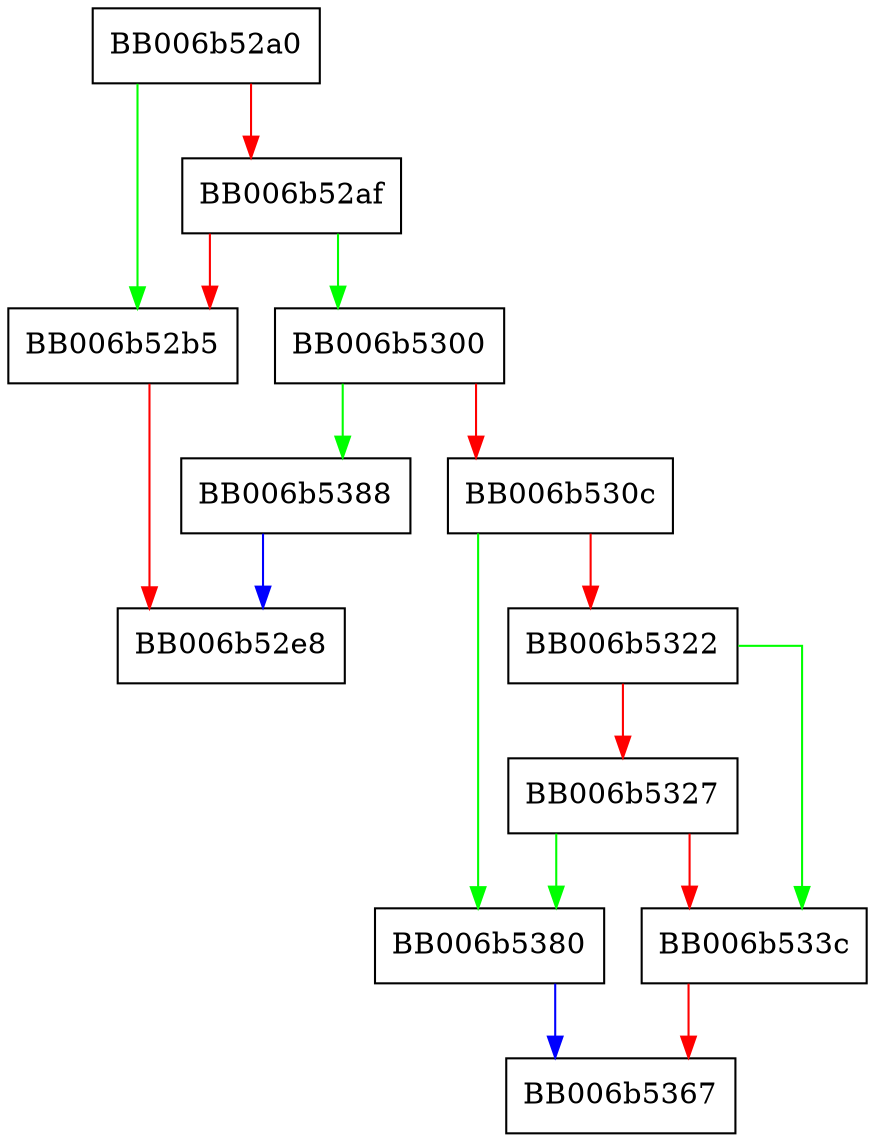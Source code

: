 digraph x25519_to_PrivateKeyInfo_der_encode {
  node [shape="box"];
  graph [splines=ortho];
  BB006b52a0 -> BB006b52b5 [color="green"];
  BB006b52a0 -> BB006b52af [color="red"];
  BB006b52af -> BB006b5300 [color="green"];
  BB006b52af -> BB006b52b5 [color="red"];
  BB006b52b5 -> BB006b52e8 [color="red"];
  BB006b5300 -> BB006b5388 [color="green"];
  BB006b5300 -> BB006b530c [color="red"];
  BB006b530c -> BB006b5380 [color="green"];
  BB006b530c -> BB006b5322 [color="red"];
  BB006b5322 -> BB006b533c [color="green"];
  BB006b5322 -> BB006b5327 [color="red"];
  BB006b5327 -> BB006b5380 [color="green"];
  BB006b5327 -> BB006b533c [color="red"];
  BB006b533c -> BB006b5367 [color="red"];
  BB006b5380 -> BB006b5367 [color="blue"];
  BB006b5388 -> BB006b52e8 [color="blue"];
}